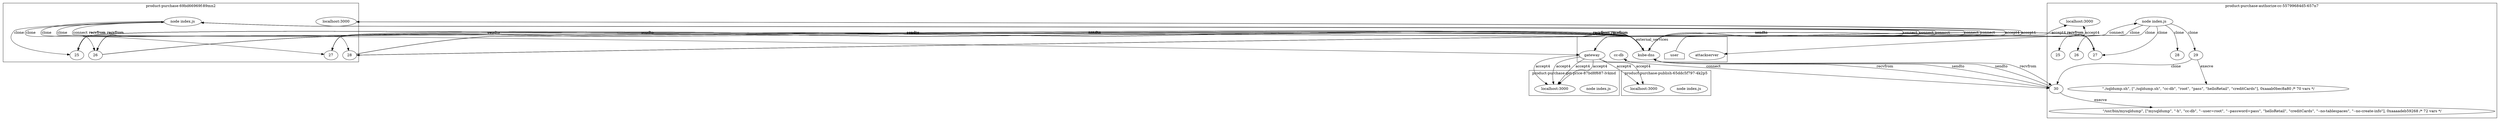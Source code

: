 digraph G {
	subgraph "cluster_ product-purchase-69bd66969f-89mn2 " {
		label=" product-purchase-69bd66969f-89mn2 "
		54493 [label="node index.js"]
		"product-purchase_localhost_3000" [label="localhost:3000"]
		"product-purchase_localhost_3000" [label="localhost:3000"]
		54493 -> 59230 [label=clone]
		54493 -> 59240 [label=clone]
		54493 -> 59232 [label=clone]
		54493 -> 59248 [label=clone]
		59230 [label=25]
		59240 [label=26]
		59232 [label=27]
		59248 [label=28]
	}
	subgraph "cluster_ product-purchase-get-price-87bd8f687-lvkmd " {
		label=" product-purchase-get-price-87bd8f687-lvkmd "
		55508 [label="node index.js"]
		"product-purchase-get-price_localhost_3000" [label="localhost:3000"]
		"product-purchase-get-price_localhost_3000" [label="localhost:3000"]
		"product-purchase-get-price_localhost_3000" [label="localhost:3000"]
		"product-purchase-get-price_localhost_3000" [label="localhost:3000"]
	}
	subgraph "cluster_ product-purchase-publish-65ddc5f797-4k2p5 " {
		label=" product-purchase-publish-65ddc5f797-4k2p5 "
		56776 [label="node index.js"]
		"product-purchase-publish_localhost_3000" [label="localhost:3000"]
		"product-purchase-publish_localhost_3000" [label="localhost:3000"]
	}
	subgraph "cluster_ product-purchase-authorize-cc-55799684d5-657n7 " {
		label=" product-purchase-authorize-cc-55799684d5-657n7 "
		58274 [label="node index.js"]
		"product-purchase-authorize-cc_localhost_3000" [label="localhost:3000"]
		"product-purchase-authorize-cc_localhost_3000" [label="localhost:3000"]
		58274 -> 60536 [label=clone]
		58274 -> 60532 [label=clone]
		58274 -> 60530 [label=clone]
		58274 -> 60545 [label=clone]
		58274 -> 60622 [label=clone]
		60536 [label=25]
		60532 [label=26]
		60530 [label=27]
		60545 [label=28]
		60622 [label=29]
		" product-purchase-authorize-cc-55799684d5-657n7 _./sqldump.sh cc-db root pass helloRetail creditCards" [label="\"./sqldump.sh\", [\"./sqldump.sh\", \"cc-db\", \"root\", \"pass\", \"helloRetail\", \"creditCards\"], 0xaaab0bec8a80 /* 70 vars */"]
		60622 -> " product-purchase-authorize-cc-55799684d5-657n7 _./sqldump.sh cc-db root pass helloRetail creditCards" [label=execve]
		60622 -> 60629 [label=clone]
		60629 [label=30]
		" product-purchase-authorize-cc-55799684d5-657n7 _mysqldump -h cc-db --user=root --password=pass helloRetail creditCards --no-tablespaces --no-create-info" [label="\"/usr/bin/mysqldump\", [\"mysqldump\", \"-h\", \"cc-db\", \"--user=root\", \"--password=pass\", \"helloRetail\", \"creditCards\", \"--no-tablespaces\", \"--no-create-info\"], 0xaaaadeb59268 /* 72 vars */"]
		60629 -> " product-purchase-authorize-cc-55799684d5-657n7 _mysqldump -h cc-db --user=root --password=pass helloRetail creditCards --no-tablespaces --no-create-info" [label=execve]
	}
	subgraph cluster_services {
		label=external_services
		user [shape=house]
		user -> "product-purchase_localhost_3000" [label=accept4]
		user -> "product-purchase_localhost_3000" [label=accept4]
		"10.107.89.58_8080" [label=gateway]
		54493 -> "10.107.89.58_8080" [label=connect dir=both]
		"10.107.89.58_8080" [label=gateway]
		54493 -> "10.107.89.58_8080" [label=connect dir=both]
		"10.107.89.58_8080" [label=gateway]
		54493 -> "10.107.89.58_8080" [label=connect dir=both]
		"10.107.89.58_8080" [label=gateway]
		54493 -> "10.107.89.58_8080" [label=connect dir=both]
		"10.107.89.58_8080" [label=gateway]
		54493 -> "10.107.89.58_8080" [label=connect dir=both]
		"10.107.89.58_8080" [label=gateway]
		54493 -> "10.107.89.58_8080" [label=connect dir=both]
		"10.96.0.10_53" [label="kube-dns"]
		59230 -> "10.96.0.10_53" [label=sendto]
		"10.96.0.10_53" [label="kube-dns"]
		59230 -> "10.96.0.10_53" [label=sendto]
		"10.96.0.10_53" [label="kube-dns"]
		"10.96.0.10_53" -> 59230 [label=recvfrom]
		"10.96.0.10_53" [label="kube-dns"]
		"10.96.0.10_53" -> 59230 [label=recvfrom]
		"10.96.0.10_53" [label="kube-dns"]
		59230 -> "10.96.0.10_53" [label=sendto]
		"10.96.0.10_53" [label="kube-dns"]
		59230 -> "10.96.0.10_53" [label=sendto]
		"10.96.0.10_53" [label="kube-dns"]
		"10.96.0.10_53" -> 59230 [label=recvfrom]
		"10.96.0.10_53" [label="kube-dns"]
		"10.96.0.10_53" -> 59230 [label=recvfrom]
		"10.96.0.10_53" [label="kube-dns"]
		59230 -> "10.96.0.10_53" [label=sendto]
		"10.96.0.10_53" [label="kube-dns"]
		59230 -> "10.96.0.10_53" [label=sendto]
		"10.96.0.10_53" [label="kube-dns"]
		"10.96.0.10_53" -> 59230 [label=recvfrom]
		"10.96.0.10_53" [label="kube-dns"]
		"10.96.0.10_53" -> 59230 [label=recvfrom]
		"10.96.0.10_53" [label="kube-dns"]
		59230 -> "10.96.0.10_53" [label=sendto]
		"10.96.0.10_53" [label="kube-dns"]
		59230 -> "10.96.0.10_53" [label=sendto]
		"10.96.0.10_53" [label="kube-dns"]
		"10.96.0.10_53" -> 59230 [label=recvfrom]
		"10.96.0.10_53" [label="kube-dns"]
		"10.96.0.10_53" -> 59230 [label=recvfrom]
		"10.96.0.10_53" [label="kube-dns"]
		59230 -> "10.96.0.10_53" [label=sendto]
		"10.96.0.10_53" [label="kube-dns"]
		59230 -> "10.96.0.10_53" [label=sendto]
		"10.96.0.10_53" [label="kube-dns"]
		"10.96.0.10_53" -> 59230 [label=recvfrom]
		"10.96.0.10_53" [label="kube-dns"]
		"10.96.0.10_53" -> 59230 [label=recvfrom]
		"10.96.0.10_53" [label="kube-dns"]
		59230 -> "10.96.0.10_53" [label=sendto]
		"10.96.0.10_53" [label="kube-dns"]
		59230 -> "10.96.0.10_53" [label=sendto]
		"10.96.0.10_53" [label="kube-dns"]
		"10.96.0.10_53" -> 59230 [label=recvfrom]
		"10.96.0.10_53" [label="kube-dns"]
		"10.96.0.10_53" -> 59230 [label=recvfrom]
		"10.96.0.10_53" [label="kube-dns"]
		59230 -> "10.96.0.10_53" [label=sendto]
		"10.96.0.10_53" [label="kube-dns"]
		59230 -> "10.96.0.10_53" [label=sendto]
		"10.96.0.10_53" [label="kube-dns"]
		"10.96.0.10_53" -> 59230 [label=recvfrom]
		"10.96.0.10_53" [label="kube-dns"]
		"10.96.0.10_53" -> 59230 [label=recvfrom]
		"10.96.0.10_53" [label="kube-dns"]
		59230 -> "10.96.0.10_53" [label=sendto]
		"10.96.0.10_53" [label="kube-dns"]
		59230 -> "10.96.0.10_53" [label=sendto]
		"10.96.0.10_53" [label="kube-dns"]
		"10.96.0.10_53" -> 59230 [label=recvfrom]
		"10.96.0.10_53" [label="kube-dns"]
		"10.96.0.10_53" -> 59230 [label=recvfrom]
		"10.96.0.10_53" [label="kube-dns"]
		59240 -> "10.96.0.10_53" [label=sendto]
		"10.96.0.10_53" [label="kube-dns"]
		59240 -> "10.96.0.10_53" [label=sendto]
		"10.96.0.10_53" [label="kube-dns"]
		"10.96.0.10_53" -> 59240 [label=recvfrom]
		"10.96.0.10_53" [label="kube-dns"]
		"10.96.0.10_53" -> 59240 [label=recvfrom]
		"10.96.0.10_53" [label="kube-dns"]
		59240 -> "10.96.0.10_53" [label=sendto]
		"10.96.0.10_53" [label="kube-dns"]
		59240 -> "10.96.0.10_53" [label=sendto]
		"10.96.0.10_53" [label="kube-dns"]
		"10.96.0.10_53" -> 59240 [label=recvfrom]
		"10.96.0.10_53" [label="kube-dns"]
		"10.96.0.10_53" -> 59240 [label=recvfrom]
		"10.96.0.10_53" [label="kube-dns"]
		59240 -> "10.96.0.10_53" [label=sendto]
		"10.96.0.10_53" [label="kube-dns"]
		59240 -> "10.96.0.10_53" [label=sendto]
		"10.96.0.10_53" [label="kube-dns"]
		"10.96.0.10_53" -> 59240 [label=recvfrom]
		"10.96.0.10_53" [label="kube-dns"]
		"10.96.0.10_53" -> 59240 [label=recvfrom]
		"10.96.0.10_53" [label="kube-dns"]
		59240 -> "10.96.0.10_53" [label=sendto]
		"10.96.0.10_53" [label="kube-dns"]
		59240 -> "10.96.0.10_53" [label=sendto]
		"10.96.0.10_53" [label="kube-dns"]
		"10.96.0.10_53" -> 59240 [label=recvfrom]
		"10.96.0.10_53" [label="kube-dns"]
		"10.96.0.10_53" -> 59240 [label=recvfrom]
		"10.96.0.10_53" [label="kube-dns"]
		59232 -> "10.96.0.10_53" [label=sendto]
		"10.96.0.10_53" [label="kube-dns"]
		59232 -> "10.96.0.10_53" [label=sendto]
		"10.96.0.10_53" [label="kube-dns"]
		"10.96.0.10_53" -> 59232 [label=recvfrom]
		"10.96.0.10_53" [label="kube-dns"]
		"10.96.0.10_53" -> 59232 [label=recvfrom]
		"10.96.0.10_53" [label="kube-dns"]
		59232 -> "10.96.0.10_53" [label=sendto]
		"10.96.0.10_53" [label="kube-dns"]
		59232 -> "10.96.0.10_53" [label=sendto]
		"10.96.0.10_53" [label="kube-dns"]
		"10.96.0.10_53" -> 59232 [label=recvfrom]
		"10.96.0.10_53" [label="kube-dns"]
		"10.96.0.10_53" -> 59232 [label=recvfrom]
		"10.96.0.10_53" [label="kube-dns"]
		59232 -> "10.96.0.10_53" [label=sendto]
		"10.96.0.10_53" [label="kube-dns"]
		59232 -> "10.96.0.10_53" [label=sendto]
		"10.96.0.10_53" [label="kube-dns"]
		"10.96.0.10_53" -> 59232 [label=recvfrom]
		"10.96.0.10_53" [label="kube-dns"]
		"10.96.0.10_53" -> 59232 [label=recvfrom]
		"10.96.0.10_53" [label="kube-dns"]
		59232 -> "10.96.0.10_53" [label=sendto]
		"10.96.0.10_53" [label="kube-dns"]
		59232 -> "10.96.0.10_53" [label=sendto]
		"10.96.0.10_53" [label="kube-dns"]
		"10.96.0.10_53" -> 59232 [label=recvfrom]
		"10.96.0.10_53" [label="kube-dns"]
		"10.96.0.10_53" -> 59232 [label=recvfrom]
		"10.96.0.10_53" [label="kube-dns"]
		59232 -> "10.96.0.10_53" [label=sendto]
		"10.96.0.10_53" [label="kube-dns"]
		59232 -> "10.96.0.10_53" [label=sendto]
		"10.96.0.10_53" [label="kube-dns"]
		"10.96.0.10_53" -> 59232 [label=recvfrom]
		"10.96.0.10_53" [label="kube-dns"]
		"10.96.0.10_53" -> 59232 [label=recvfrom]
		"10.96.0.10_53" [label="kube-dns"]
		59232 -> "10.96.0.10_53" [label=sendto]
		"10.96.0.10_53" [label="kube-dns"]
		59232 -> "10.96.0.10_53" [label=sendto]
		"10.96.0.10_53" [label="kube-dns"]
		"10.96.0.10_53" -> 59232 [label=recvfrom]
		"10.96.0.10_53" [label="kube-dns"]
		"10.96.0.10_53" -> 59232 [label=recvfrom]
		"10.96.0.10_53" [label="kube-dns"]
		59232 -> "10.96.0.10_53" [label=sendto]
		"10.96.0.10_53" [label="kube-dns"]
		59232 -> "10.96.0.10_53" [label=sendto]
		"10.96.0.10_53" [label="kube-dns"]
		"10.96.0.10_53" -> 59232 [label=recvfrom]
		"10.96.0.10_53" [label="kube-dns"]
		"10.96.0.10_53" -> 59232 [label=recvfrom]
		"10.96.0.10_53" [label="kube-dns"]
		59232 -> "10.96.0.10_53" [label=sendto]
		"10.96.0.10_53" [label="kube-dns"]
		59232 -> "10.96.0.10_53" [label=sendto]
		"10.96.0.10_53" [label="kube-dns"]
		"10.96.0.10_53" -> 59232 [label=recvfrom]
		"10.96.0.10_53" [label="kube-dns"]
		"10.96.0.10_53" -> 59232 [label=recvfrom]
		"10.96.0.10_53" [label="kube-dns"]
		59248 -> "10.96.0.10_53" [label=sendto]
		"10.96.0.10_53" [label="kube-dns"]
		59248 -> "10.96.0.10_53" [label=sendto]
		"10.96.0.10_53" [label="kube-dns"]
		"10.96.0.10_53" -> 59248 [label=recvfrom]
		"10.96.0.10_53" [label="kube-dns"]
		"10.96.0.10_53" -> 59248 [label=recvfrom]
		"10.96.0.10_53" [label="kube-dns"]
		59248 -> "10.96.0.10_53" [label=sendto]
		"10.96.0.10_53" [label="kube-dns"]
		59248 -> "10.96.0.10_53" [label=sendto]
		"10.96.0.10_53" [label="kube-dns"]
		"10.96.0.10_53" -> 59248 [label=recvfrom]
		"10.96.0.10_53" [label="kube-dns"]
		"10.96.0.10_53" -> 59248 [label=recvfrom]
		"10.96.0.10_53" [label="kube-dns"]
		59248 -> "10.96.0.10_53" [label=sendto]
		"10.96.0.10_53" [label="kube-dns"]
		59248 -> "10.96.0.10_53" [label=sendto]
		"10.96.0.10_53" [label="kube-dns"]
		"10.96.0.10_53" -> 59248 [label=recvfrom]
		"10.96.0.10_53" [label="kube-dns"]
		"10.96.0.10_53" -> 59248 [label=recvfrom]
		"10.96.0.10_53" [label="kube-dns"]
		59248 -> "10.96.0.10_53" [label=sendto]
		"10.96.0.10_53" [label="kube-dns"]
		59248 -> "10.96.0.10_53" [label=sendto]
		"10.96.0.10_53" [label="kube-dns"]
		"10.96.0.10_53" -> 59248 [label=recvfrom]
		"10.96.0.10_53" [label="kube-dns"]
		"10.96.0.10_53" -> 59248 [label=recvfrom]
		"10.107.89.58_8080" -> "product-purchase-get-price_localhost_3000" [label=accept4]
		"10.107.89.58_8080" -> "product-purchase-get-price_localhost_3000" [label=accept4]
		"10.107.89.58_8080" -> "product-purchase-get-price_localhost_3000" [label=accept4]
		"10.107.89.58_8080" -> "product-purchase-get-price_localhost_3000" [label=accept4]
		"10.107.89.58_8080" -> "product-purchase-publish_localhost_3000" [label=accept4]
		"10.107.89.58_8080" -> "product-purchase-publish_localhost_3000" [label=accept4]
		"10.107.89.58_8080" -> "product-purchase-authorize-cc_localhost_3000" [label=accept4]
		"10.107.89.58_8080" -> "product-purchase-authorize-cc_localhost_3000" [label=accept4]
		"10.99.133.166_8889" [label=attackserver]
		58274 -> "10.99.133.166_8889" [label=connect dir=both]
		"10.96.0.10_53" [label="kube-dns"]
		60530 -> "10.96.0.10_53" [label=sendto]
		"10.96.0.10_53" [label="kube-dns"]
		60530 -> "10.96.0.10_53" [label=sendto]
		"10.96.0.10_53" [label="kube-dns"]
		"10.96.0.10_53" -> 60530 [label=recvfrom]
		"10.96.0.10_53" [label="kube-dns"]
		"10.96.0.10_53" -> 60530 [label=recvfrom]
		"10.96.0.10_53" [label="kube-dns"]
		60530 -> "10.96.0.10_53" [label=sendto]
		"10.96.0.10_53" [label="kube-dns"]
		60530 -> "10.96.0.10_53" [label=sendto]
		"10.96.0.10_53" [label="kube-dns"]
		"10.96.0.10_53" -> 60530 [label=recvfrom]
		"10.96.0.10_53" [label="kube-dns"]
		"10.96.0.10_53" -> 60530 [label=recvfrom]
		"10.96.0.10_53" [label="kube-dns"]
		60530 -> "10.96.0.10_53" [label=sendto]
		"10.96.0.10_53" [label="kube-dns"]
		60530 -> "10.96.0.10_53" [label=sendto]
		"10.96.0.10_53" [label="kube-dns"]
		"10.96.0.10_53" -> 60530 [label=recvfrom]
		"10.96.0.10_53" [label="kube-dns"]
		"10.96.0.10_53" -> 60530 [label=recvfrom]
		"10.96.0.10_53" [label="kube-dns"]
		60530 -> "10.96.0.10_53" [label=sendto]
		"10.96.0.10_53" [label="kube-dns"]
		60530 -> "10.96.0.10_53" [label=sendto]
		"10.96.0.10_53" [label="kube-dns"]
		"10.96.0.10_53" -> 60530 [label=recvfrom]
		"10.96.0.10_53" [label="kube-dns"]
		"10.96.0.10_53" -> 60530 [label=recvfrom]
		"10.96.0.10_53" [label="kube-dns"]
		60629 -> "10.96.0.10_53" [label=sendto]
		"10.96.0.10_53" [label="kube-dns"]
		60629 -> "10.96.0.10_53" [label=sendto]
		"10.96.0.10_53" [label="kube-dns"]
		"10.96.0.10_53" -> 60629 [label=recvfrom]
		"10.96.0.10_53" [label="kube-dns"]
		"10.96.0.10_53" -> 60629 [label=recvfrom]
		"10.111.80.211_3306" [label="cc-db"]
		60629 -> "10.111.80.211_3306" [label=connect dir=both]
	}
}
